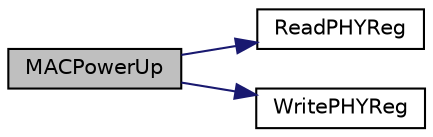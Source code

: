 digraph "MACPowerUp"
{
  edge [fontname="Helvetica",fontsize="10",labelfontname="Helvetica",labelfontsize="10"];
  node [fontname="Helvetica",fontsize="10",shape=record];
  rankdir="LR";
  Node1 [label="MACPowerUp",height=0.2,width=0.4,color="black", fillcolor="grey75", style="filled", fontcolor="black"];
  Node1 -> Node2 [color="midnightblue",fontsize="10",style="solid"];
  Node2 [label="ReadPHYReg",height=0.2,width=0.4,color="black", fillcolor="white", style="filled",URL="$_e_n_c_x24_j600_8c.html#a9abda77934b1ec4cbf8c2b987e4ea34c"];
  Node1 -> Node3 [color="midnightblue",fontsize="10",style="solid"];
  Node3 [label="WritePHYReg",height=0.2,width=0.4,color="black", fillcolor="white", style="filled",URL="$_e_n_c_x24_j600_8c.html#a04609c1fdb5007eaa44b3b6d7da48c15"];
}
